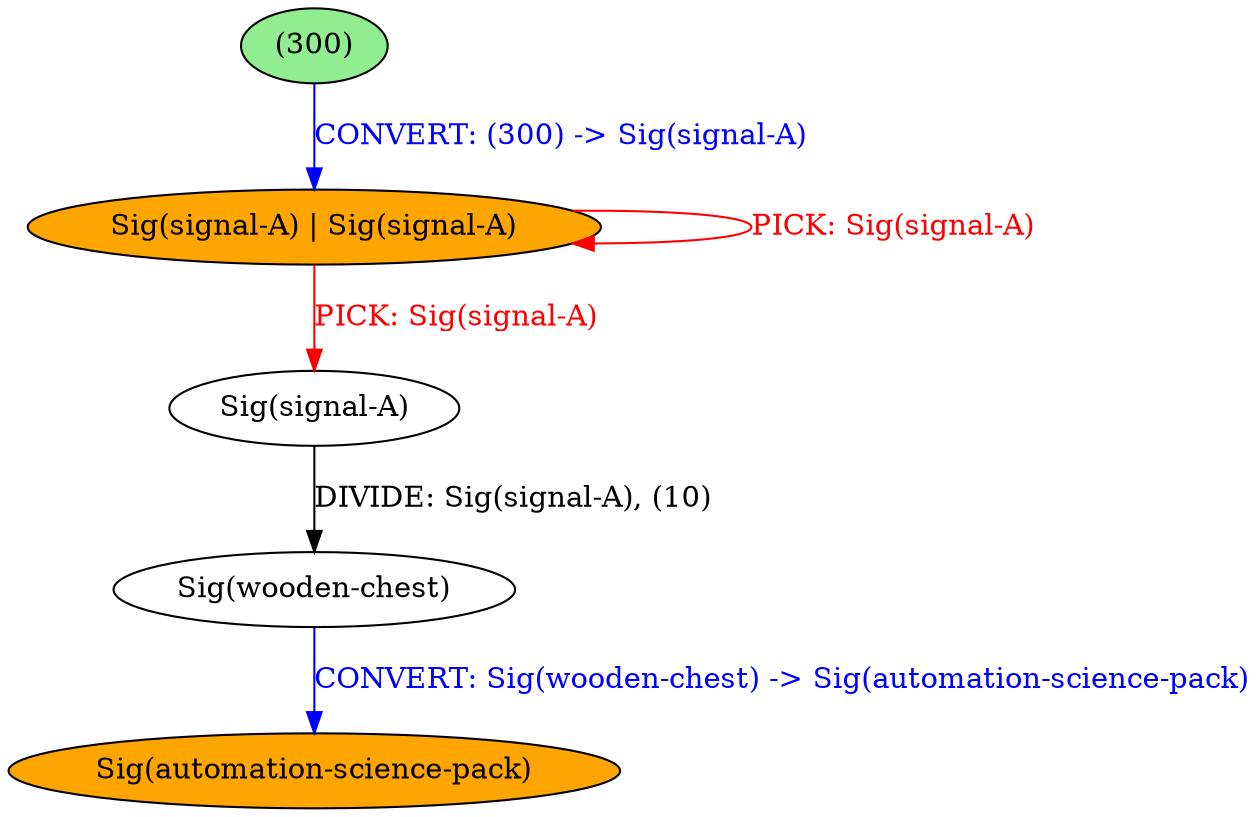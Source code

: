 strict digraph {
	nodesep=1
	5	[style=filled fillcolor=orange label="Sig(automation-science-pack)"]
	4	[style=filled fillcolor=white label="Sig(wooden-chest)"]
	1	[style=filled fillcolor=lightgreen label="(300)"]
	0	[style=filled fillcolor=orange label="Sig(signal-A) | Sig(signal-A)"]
	3	[style=filled fillcolor=white label="Sig(signal-A)"]
	4 -> 5	[label="CONVERT: Sig(wooden-chest) -> Sig(automation-science-pack)" color=blue fontcolor=blue]
	1 -> 0	[label="CONVERT: (300) -> Sig(signal-A)" color=blue fontcolor=blue]
	0 -> 0	[label="PICK: Sig(signal-A)" color=red fontcolor=red]
	0 -> 3	[label="PICK: Sig(signal-A)" color=red fontcolor=red]
	3 -> 4	[label="DIVIDE: Sig(signal-A), (10)" color=black fontcolor=black]
}

